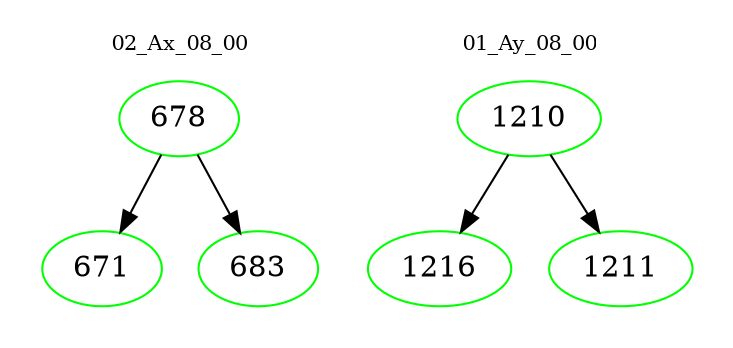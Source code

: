 digraph{
subgraph cluster_0 {
color = white
label = "02_Ax_08_00";
fontsize=10;
T0_678 [label="678", color="green"]
T0_678 -> T0_671 [color="black"]
T0_671 [label="671", color="green"]
T0_678 -> T0_683 [color="black"]
T0_683 [label="683", color="green"]
}
subgraph cluster_1 {
color = white
label = "01_Ay_08_00";
fontsize=10;
T1_1210 [label="1210", color="green"]
T1_1210 -> T1_1216 [color="black"]
T1_1216 [label="1216", color="green"]
T1_1210 -> T1_1211 [color="black"]
T1_1211 [label="1211", color="green"]
}
}
